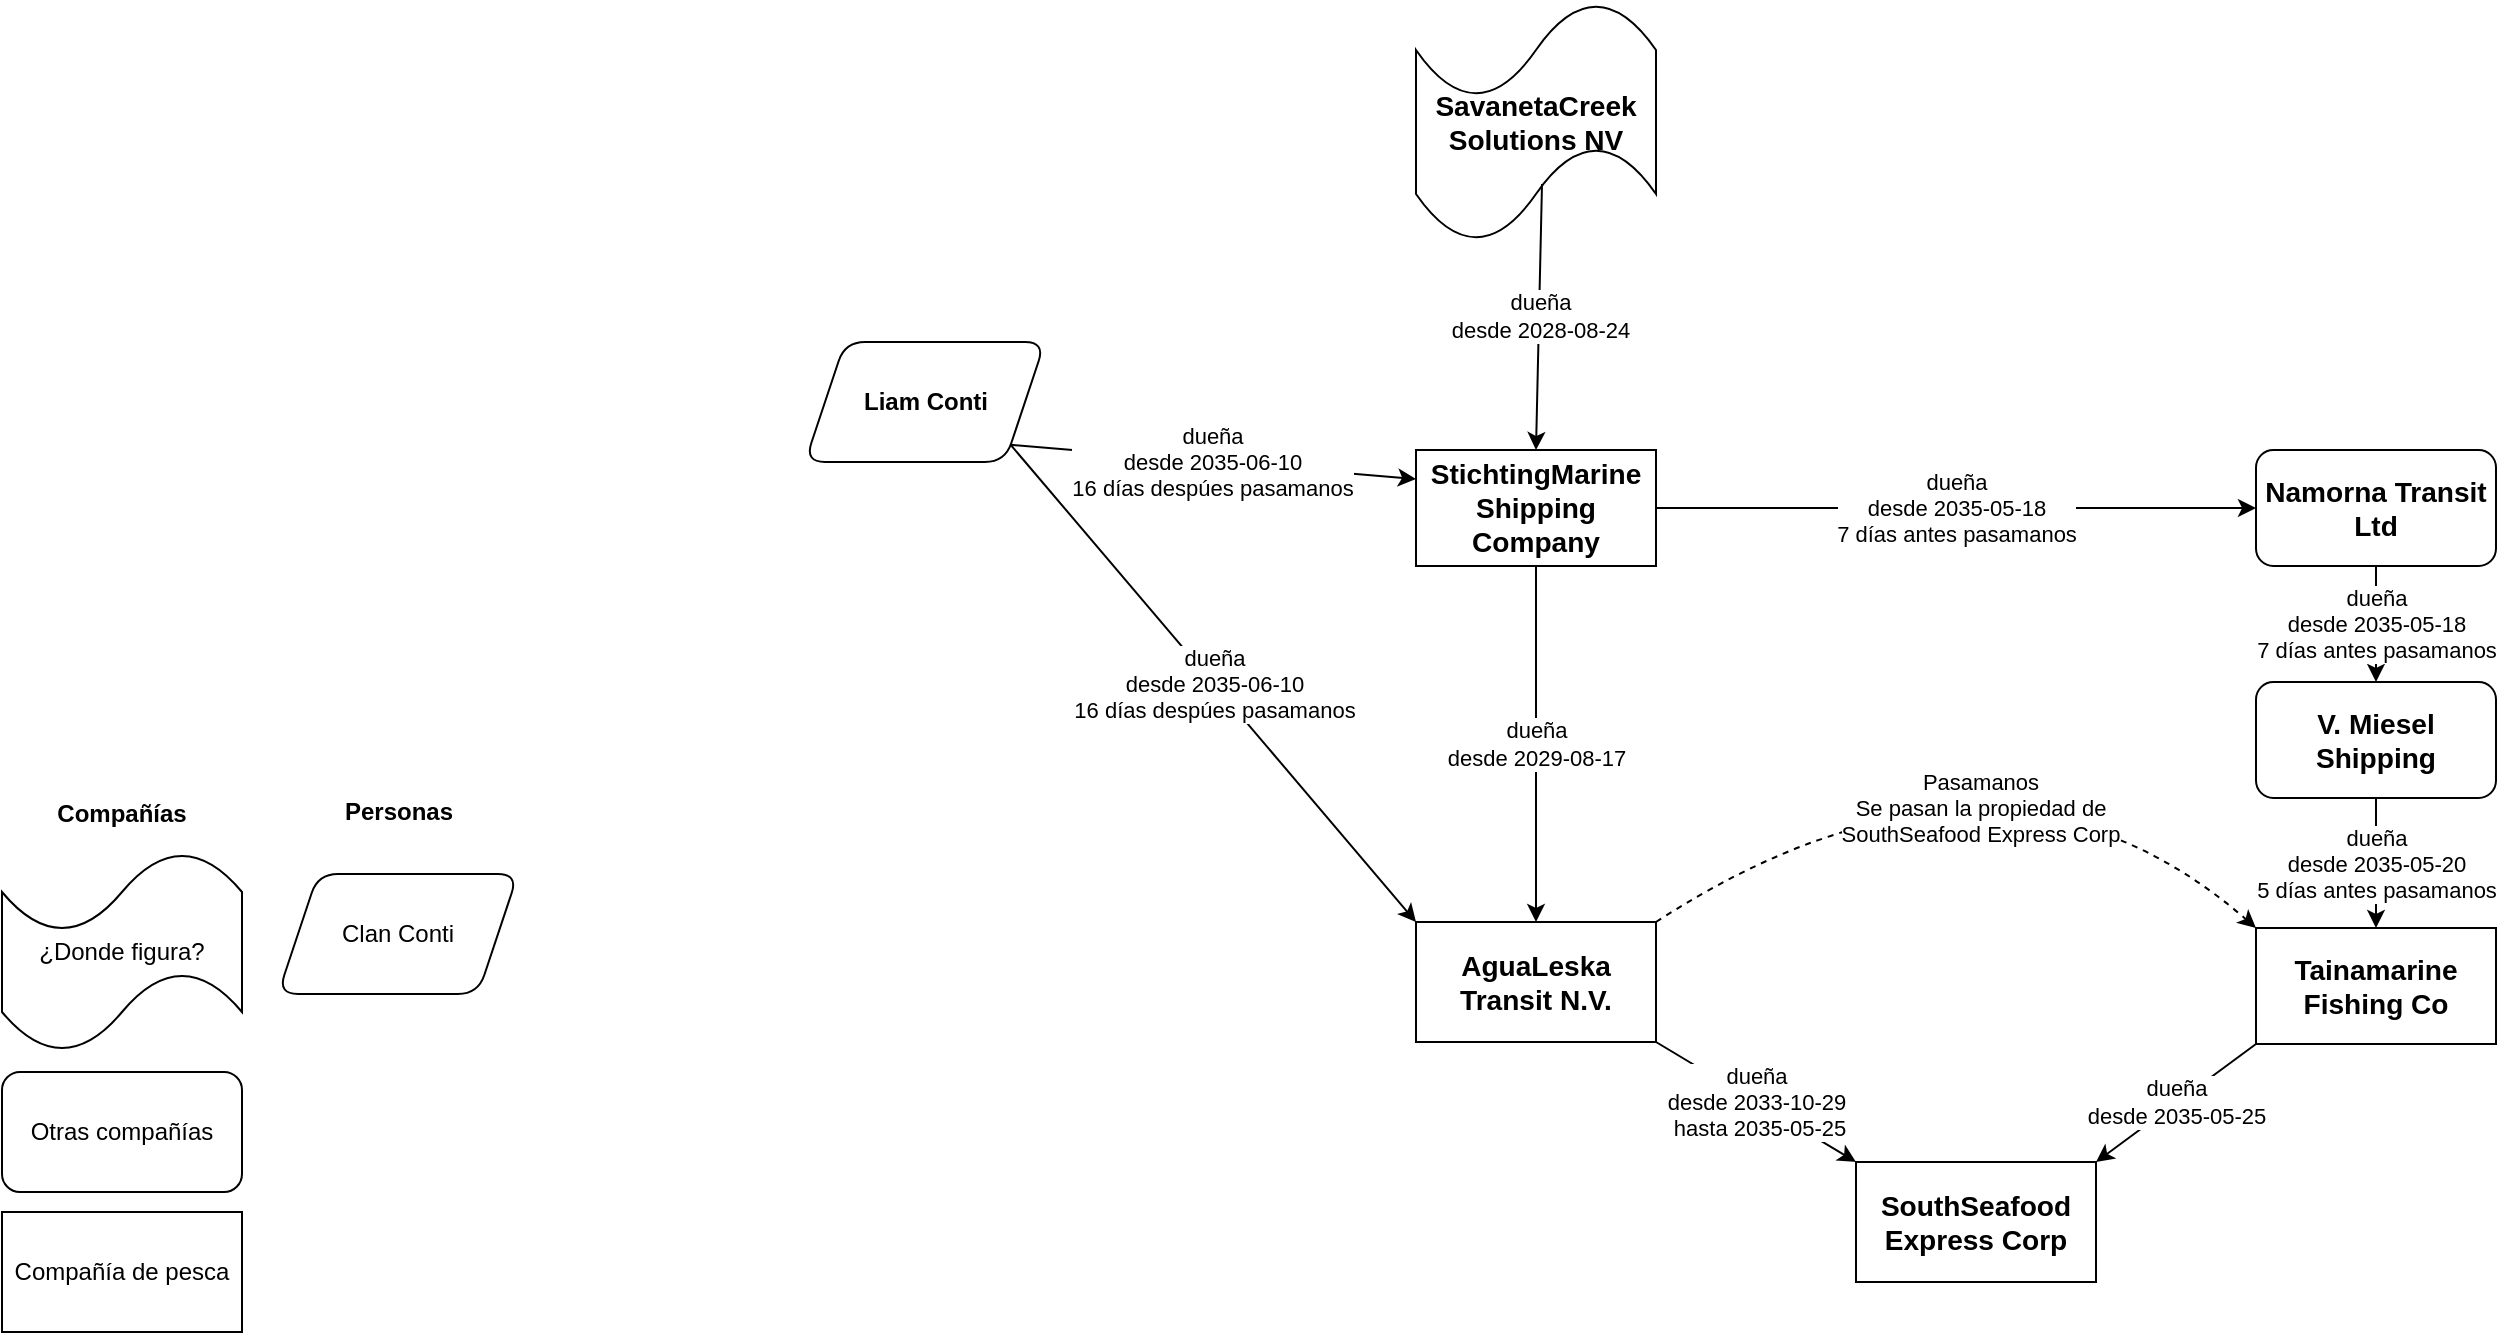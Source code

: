<mxfile version="20.3.0" type="device"><diagram id="z3dxNKQLnPaX3nMrjdgN" name="Page-1"><mxGraphModel dx="2591" dy="878" grid="1" gridSize="10" guides="1" tooltips="1" connect="1" arrows="1" fold="1" page="1" pageScale="1" pageWidth="1169" pageHeight="827" math="0" shadow="0"><root><mxCell id="0"/><mxCell id="1" parent="0"/><mxCell id="7jGpSiP7u1q7CFQjyckr-1" value="&lt;h3 id=&quot;Búsqueda-de-&amp;quot;SouthSeaFood-Express-Corp&amp;quot;-en-las-aristas-(links)&quot;&gt;SouthSeafood Express Corp&lt;/h3&gt;" style="rounded=0;whiteSpace=wrap;html=1;" vertex="1" parent="1"><mxGeometry x="669" y="670" width="120" height="60" as="geometry"/></mxCell><mxCell id="7jGpSiP7u1q7CFQjyckr-3" value="dueña&lt;br&gt;desde 2033-10-29&lt;br&gt;&amp;nbsp;hasta 2035-05-25" style="rounded=0;orthogonalLoop=1;jettySize=auto;html=1;exitX=1;exitY=1;exitDx=0;exitDy=0;entryX=0;entryY=0;entryDx=0;entryDy=0;" edge="1" parent="1" source="7jGpSiP7u1q7CFQjyckr-2" target="7jGpSiP7u1q7CFQjyckr-1"><mxGeometry relative="1" as="geometry"/></mxCell><mxCell id="7jGpSiP7u1q7CFQjyckr-2" value="&lt;h3 id=&quot;Búsqueda-de-&amp;quot;SouthSeaFood-Express-Corp&amp;quot;-en-las-aristas-(links)&quot;&gt;AguaLeska Transit N.V.&lt;br&gt;&lt;/h3&gt;" style="rounded=0;whiteSpace=wrap;html=1;" vertex="1" parent="1"><mxGeometry x="449" y="550" width="120" height="60" as="geometry"/></mxCell><mxCell id="7jGpSiP7u1q7CFQjyckr-5" value="&lt;h3 id=&quot;Búsqueda-de-&amp;quot;SouthSeaFood-Express-Corp&amp;quot;-en-las-aristas-(links)&quot;&gt;Tainamarine Fishing Co&lt;br&gt;&lt;/h3&gt;" style="rounded=0;whiteSpace=wrap;html=1;" vertex="1" parent="1"><mxGeometry x="869" y="553" width="120" height="58" as="geometry"/></mxCell><mxCell id="7jGpSiP7u1q7CFQjyckr-7" value="dueña&lt;br&gt;desde 2035-05-25" style="rounded=0;orthogonalLoop=1;jettySize=auto;html=1;exitX=0;exitY=1;exitDx=0;exitDy=0;entryX=1;entryY=0;entryDx=0;entryDy=0;" edge="1" parent="1" source="7jGpSiP7u1q7CFQjyckr-5" target="7jGpSiP7u1q7CFQjyckr-1"><mxGeometry relative="1" as="geometry"><mxPoint x="889" y="670" as="sourcePoint"/><mxPoint x="989" y="730" as="targetPoint"/></mxGeometry></mxCell><mxCell id="7jGpSiP7u1q7CFQjyckr-8" value="" style="curved=1;endArrow=classic;html=1;rounded=0;exitX=1;exitY=0;exitDx=0;exitDy=0;entryX=0;entryY=0;entryDx=0;entryDy=0;dashed=1;" edge="1" parent="1" source="7jGpSiP7u1q7CFQjyckr-2" target="7jGpSiP7u1q7CFQjyckr-5"><mxGeometry width="50" height="50" relative="1" as="geometry"><mxPoint x="709" y="660" as="sourcePoint"/><mxPoint x="759" y="610" as="targetPoint"/><Array as="points"><mxPoint x="739" y="440"/></Array></mxGeometry></mxCell><mxCell id="7jGpSiP7u1q7CFQjyckr-9" value="Pasamanos&lt;br&gt;Se pasan la propiedad de&lt;br&gt;SouthSeafood Express Corp" style="edgeLabel;html=1;align=center;verticalAlign=middle;resizable=0;points=[];" vertex="1" connectable="0" parent="7jGpSiP7u1q7CFQjyckr-8"><mxGeometry x="-0.106" y="-39" relative="1" as="geometry"><mxPoint y="1" as="offset"/></mxGeometry></mxCell><mxCell id="7jGpSiP7u1q7CFQjyckr-10" value="&lt;h3 id=&quot;Búsqueda-de-&amp;quot;SouthSeaFood-Express-Corp&amp;quot;-en-las-aristas-(links)&quot;&gt;V. Miesel Shipping&lt;br&gt;&lt;/h3&gt;" style="rounded=1;whiteSpace=wrap;html=1;" vertex="1" parent="1"><mxGeometry x="869" y="430" width="120" height="58" as="geometry"/></mxCell><mxCell id="7jGpSiP7u1q7CFQjyckr-11" value="dueña&lt;br&gt;desde 2035-05-20&lt;br&gt;5 días antes pasamanos" style="rounded=0;orthogonalLoop=1;jettySize=auto;html=1;exitX=0.5;exitY=1;exitDx=0;exitDy=0;" edge="1" parent="1" source="7jGpSiP7u1q7CFQjyckr-10" target="7jGpSiP7u1q7CFQjyckr-5"><mxGeometry relative="1" as="geometry"><mxPoint x="879" y="621" as="sourcePoint"/><mxPoint x="799" y="680" as="targetPoint"/></mxGeometry></mxCell><mxCell id="7jGpSiP7u1q7CFQjyckr-12" value="&lt;h3 id=&quot;Búsqueda-de-&amp;quot;SouthSeaFood-Express-Corp&amp;quot;-en-las-aristas-(links)&quot;&gt;Namorna Transit Ltd&lt;br&gt;&lt;/h3&gt;" style="rounded=1;whiteSpace=wrap;html=1;" vertex="1" parent="1"><mxGeometry x="869" y="314" width="120" height="58" as="geometry"/></mxCell><mxCell id="7jGpSiP7u1q7CFQjyckr-13" value="dueña&lt;br&gt;desde 2035-05-18&lt;br&gt;7 días antes pasamanos" style="rounded=0;orthogonalLoop=1;jettySize=auto;html=1;exitX=0.5;exitY=1;exitDx=0;exitDy=0;entryX=0.5;entryY=0;entryDx=0;entryDy=0;" edge="1" parent="1" source="7jGpSiP7u1q7CFQjyckr-12" target="7jGpSiP7u1q7CFQjyckr-10"><mxGeometry relative="1" as="geometry"><mxPoint x="939" y="498" as="sourcePoint"/><mxPoint x="939" y="563" as="targetPoint"/></mxGeometry></mxCell><mxCell id="7jGpSiP7u1q7CFQjyckr-14" value="&lt;h3 id=&quot;Búsqueda-de-&amp;quot;SouthSeaFood-Express-Corp&amp;quot;-en-las-aristas-(links)&quot;&gt;StichtingMarine Shipping Company&lt;br&gt;&lt;/h3&gt;" style="rounded=0;whiteSpace=wrap;html=1;" vertex="1" parent="1"><mxGeometry x="449" y="314" width="120" height="58" as="geometry"/></mxCell><mxCell id="7jGpSiP7u1q7CFQjyckr-15" value="dueña&lt;br&gt;desde 2035-05-18&lt;br&gt;7 días antes pasamanos" style="rounded=0;orthogonalLoop=1;jettySize=auto;html=1;exitX=1;exitY=0.5;exitDx=0;exitDy=0;entryX=0;entryY=0.5;entryDx=0;entryDy=0;" edge="1" parent="1" source="7jGpSiP7u1q7CFQjyckr-14" target="7jGpSiP7u1q7CFQjyckr-12"><mxGeometry relative="1" as="geometry"><mxPoint x="939" y="388" as="sourcePoint"/><mxPoint x="939" y="440" as="targetPoint"/></mxGeometry></mxCell><mxCell id="7jGpSiP7u1q7CFQjyckr-16" value="dueña&lt;br&gt;desde 2029-08-17" style="rounded=0;orthogonalLoop=1;jettySize=auto;html=1;exitX=0.5;exitY=1;exitDx=0;exitDy=0;entryX=0.5;entryY=0;entryDx=0;entryDy=0;" edge="1" parent="1" source="7jGpSiP7u1q7CFQjyckr-14" target="7jGpSiP7u1q7CFQjyckr-2"><mxGeometry relative="1" as="geometry"><mxPoint x="409" y="440" as="sourcePoint"/><mxPoint x="489" y="502" as="targetPoint"/></mxGeometry></mxCell><mxCell id="7jGpSiP7u1q7CFQjyckr-17" value="Compañía de pesca" style="rounded=0;whiteSpace=wrap;html=1;" vertex="1" parent="1"><mxGeometry x="-258" y="695" width="120" height="60" as="geometry"/></mxCell><mxCell id="7jGpSiP7u1q7CFQjyckr-18" value="Otras compañías" style="rounded=1;whiteSpace=wrap;html=1;" vertex="1" parent="1"><mxGeometry x="-258" y="625" width="120" height="60" as="geometry"/></mxCell><mxCell id="7jGpSiP7u1q7CFQjyckr-19" value="&lt;h3 id=&quot;Búsqueda-de-&amp;quot;SouthSeaFood-Express-Corp&amp;quot;-en-las-aristas-(links)&quot;&gt;SavanetaCreek Solutions NV&lt;br&gt;&lt;/h3&gt;" style="shape=tape;whiteSpace=wrap;html=1;rounded=1;" vertex="1" parent="1"><mxGeometry x="449" y="90" width="120" height="120" as="geometry"/></mxCell><mxCell id="7jGpSiP7u1q7CFQjyckr-20" value="dueña&lt;br&gt;desde 2028-08-24" style="rounded=0;orthogonalLoop=1;jettySize=auto;html=1;exitX=0.525;exitY=0.758;exitDx=0;exitDy=0;entryX=0.5;entryY=0;entryDx=0;entryDy=0;exitPerimeter=0;" edge="1" parent="1" source="7jGpSiP7u1q7CFQjyckr-19" target="7jGpSiP7u1q7CFQjyckr-14"><mxGeometry relative="1" as="geometry"><mxPoint x="519" y="382" as="sourcePoint"/><mxPoint x="519" y="560" as="targetPoint"/></mxGeometry></mxCell><mxCell id="7jGpSiP7u1q7CFQjyckr-21" value="¿Donde figura?" style="shape=tape;whiteSpace=wrap;html=1;rounded=1;" vertex="1" parent="1"><mxGeometry x="-258" y="515" width="120" height="100" as="geometry"/></mxCell><mxCell id="7jGpSiP7u1q7CFQjyckr-22" value="&lt;b&gt;Compañías&lt;/b&gt;" style="text;html=1;strokeColor=none;fillColor=none;align=center;verticalAlign=middle;whiteSpace=wrap;rounded=0;" vertex="1" parent="1"><mxGeometry x="-228" y="481" width="60" height="30" as="geometry"/></mxCell><mxCell id="7jGpSiP7u1q7CFQjyckr-23" value="&lt;b&gt;Personas&lt;/b&gt;" style="text;html=1;strokeColor=none;fillColor=none;align=center;verticalAlign=middle;whiteSpace=wrap;rounded=0;" vertex="1" parent="1"><mxGeometry x="-96" y="480" width="73" height="30" as="geometry"/></mxCell><mxCell id="7jGpSiP7u1q7CFQjyckr-24" value="Clan Conti" style="shape=parallelogram;perimeter=parallelogramPerimeter;whiteSpace=wrap;html=1;fixedSize=1;rounded=1;" vertex="1" parent="1"><mxGeometry x="-120" y="526" width="120" height="60" as="geometry"/></mxCell><mxCell id="7jGpSiP7u1q7CFQjyckr-25" value="&lt;b&gt;Liam Conti&lt;/b&gt;" style="shape=parallelogram;perimeter=parallelogramPerimeter;whiteSpace=wrap;html=1;fixedSize=1;rounded=1;" vertex="1" parent="1"><mxGeometry x="143.5" y="260" width="120" height="60" as="geometry"/></mxCell><mxCell id="7jGpSiP7u1q7CFQjyckr-26" value="dueña&lt;br&gt;desde 2035-06-10&lt;br&gt;16 días despúes pasamanos" style="rounded=0;orthogonalLoop=1;jettySize=auto;html=1;exitX=1;exitY=1;exitDx=0;exitDy=0;entryX=0;entryY=0.25;entryDx=0;entryDy=0;" edge="1" parent="1" source="7jGpSiP7u1q7CFQjyckr-25" target="7jGpSiP7u1q7CFQjyckr-14"><mxGeometry relative="1" as="geometry"><mxPoint x="519" y="382" as="sourcePoint"/><mxPoint x="519" y="560" as="targetPoint"/></mxGeometry></mxCell><mxCell id="7jGpSiP7u1q7CFQjyckr-27" value="dueña&lt;br&gt;desde 2035-06-10&lt;br&gt;16 días despúes pasamanos" style="rounded=0;orthogonalLoop=1;jettySize=auto;html=1;exitX=1;exitY=1;exitDx=0;exitDy=0;entryX=0;entryY=0;entryDx=0;entryDy=0;" edge="1" parent="1" source="7jGpSiP7u1q7CFQjyckr-25" target="7jGpSiP7u1q7CFQjyckr-2"><mxGeometry relative="1" as="geometry"><mxPoint x="256.357" y="321.429" as="sourcePoint"/><mxPoint x="459" y="338.5" as="targetPoint"/></mxGeometry></mxCell></root></mxGraphModel></diagram></mxfile>